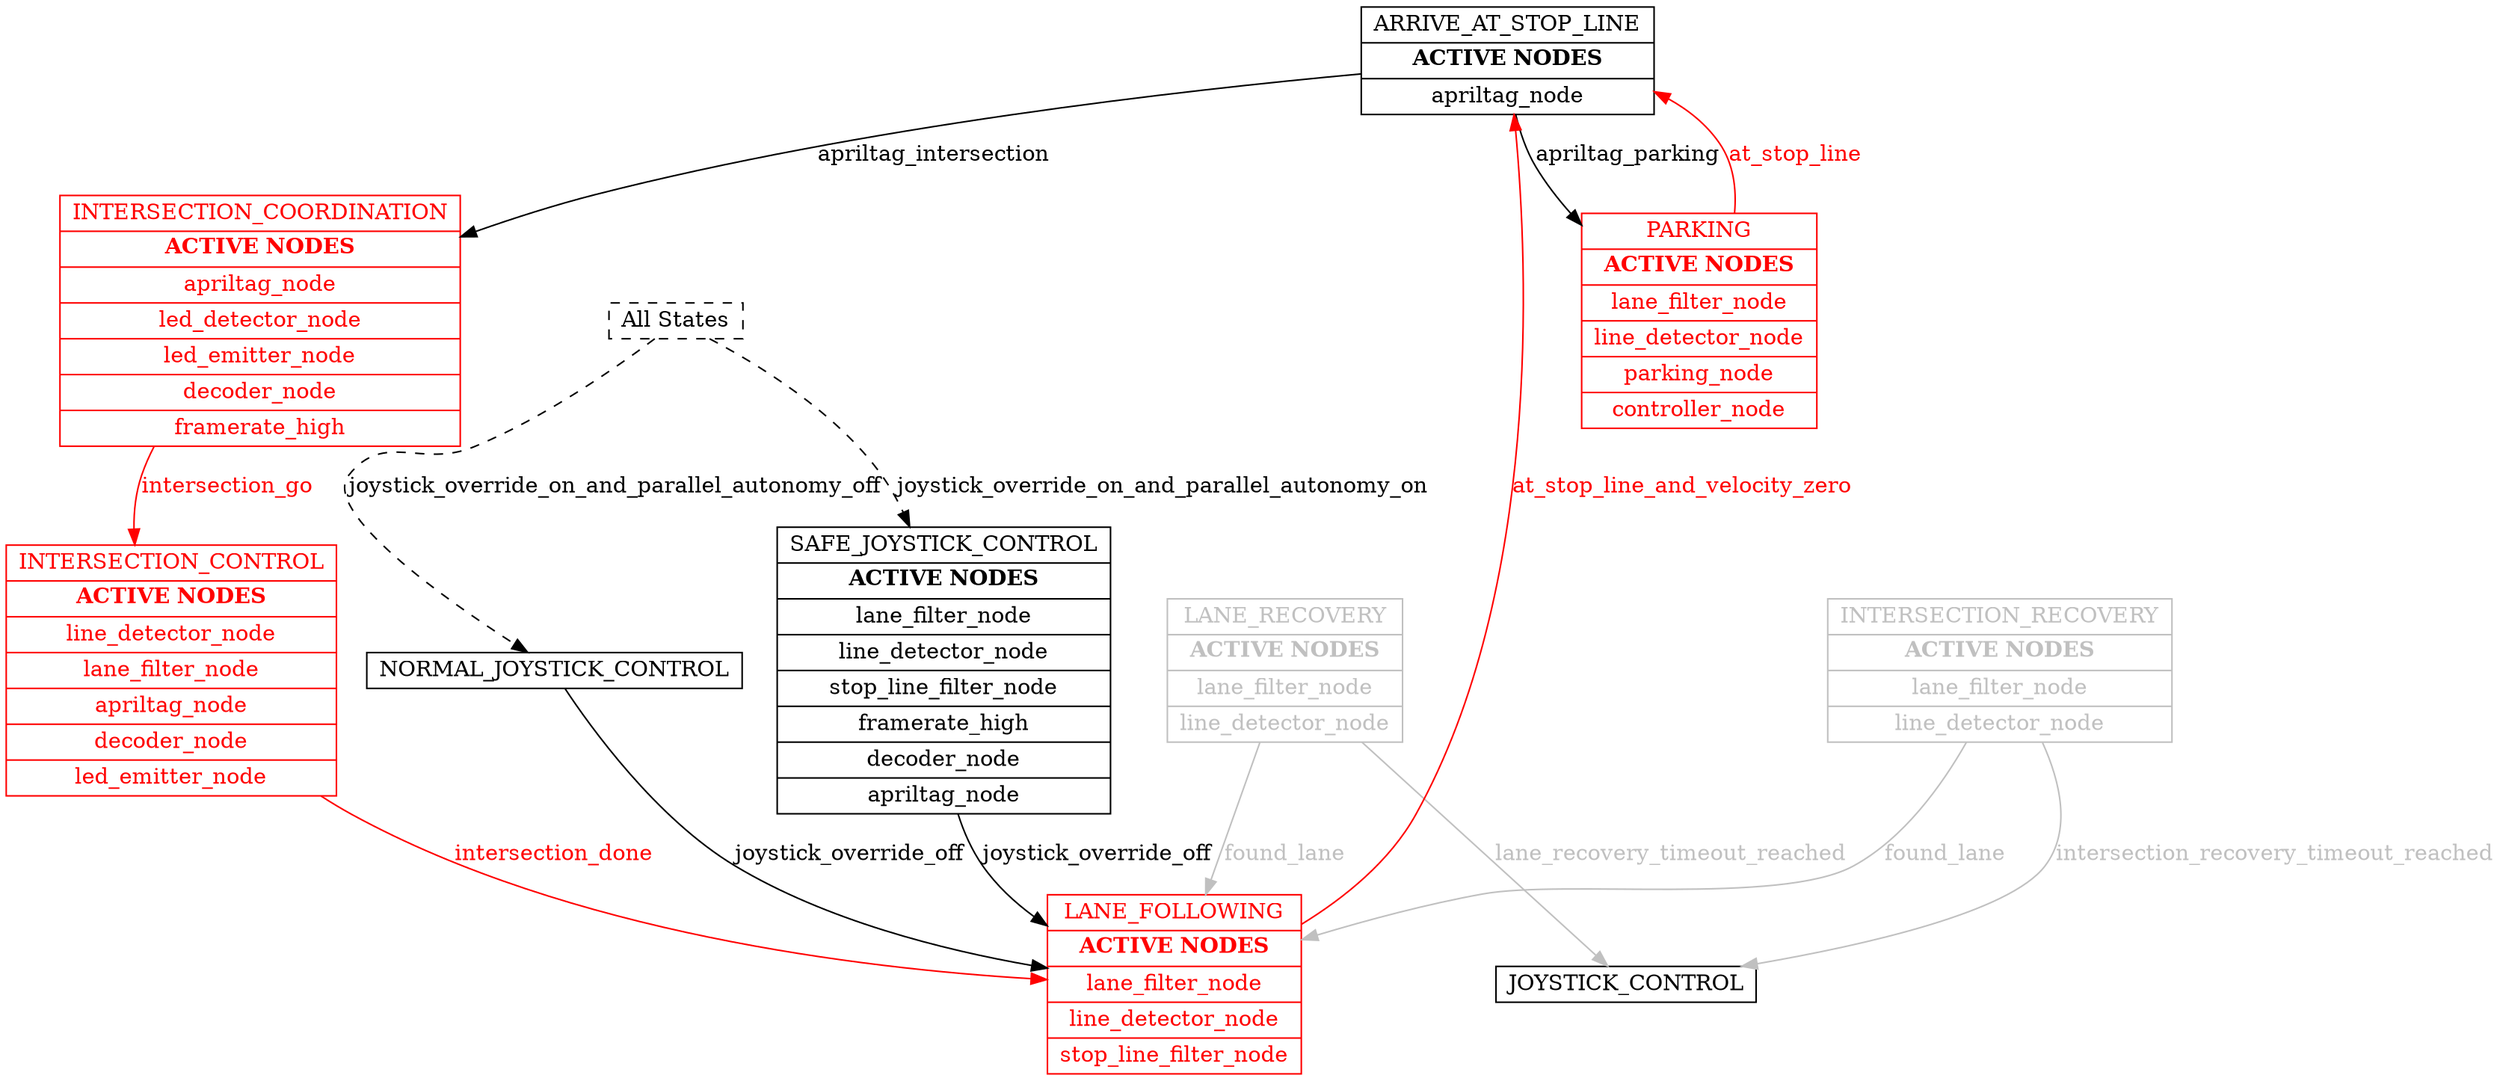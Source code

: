 // default_detailed.yaml
digraph {
	node [height=.1 shape=record]
	ARRIVE_AT_STOP_LINE [label=<{ ARRIVE_AT_STOP_LINE | <B> ACTIVE NODES </B> | apriltag_node }> color=black fontcolor=black]
	INTERSECTION_CONTROL [label=<{ INTERSECTION_CONTROL | <B> ACTIVE NODES </B> | line_detector_node | lane_filter_node | apriltag_node | decoder_node | led_emitter_node }> color=red fontcolor=red]
	INTERSECTION_COORDINATION [label=<{ INTERSECTION_COORDINATION | <B> ACTIVE NODES </B> | apriltag_node | led_detector_node | led_emitter_node | decoder_node | framerate_high }> color=red fontcolor=red]
	LANE_RECOVERY [label=<{ LANE_RECOVERY | <B> ACTIVE NODES </B> | lane_filter_node | line_detector_node }> color=gray fontcolor=gray]
	NORMAL_JOYSTICK_CONTROL [label=NORMAL_JOYSTICK_CONTROL color=black fontcolor=black]
	SAFE_JOYSTICK_CONTROL [label=<{ SAFE_JOYSTICK_CONTROL | <B> ACTIVE NODES </B> | lane_filter_node | line_detector_node | stop_line_filter_node | framerate_high | decoder_node | apriltag_node }> color=black fontcolor=black]
	INTERSECTION_RECOVERY [label=<{ INTERSECTION_RECOVERY | <B> ACTIVE NODES </B> | lane_filter_node | line_detector_node }> color=gray fontcolor=gray]
	PARKING [label=<{ PARKING | <B> ACTIVE NODES </B> | lane_filter_node | line_detector_node | parking_node | controller_node }> color=red fontcolor=red]
	LANE_FOLLOWING [label=<{ LANE_FOLLOWING | <B> ACTIVE NODES </B> | lane_filter_node | line_detector_node | stop_line_filter_node }> color=red fontcolor=red]
	ARRIVE_AT_STOP_LINE -> INTERSECTION_COORDINATION [label=apriltag_intersection color=black fontcolor=black]
	ARRIVE_AT_STOP_LINE -> PARKING [label=apriltag_parking color=black fontcolor=black]
	INTERSECTION_CONTROL -> LANE_FOLLOWING [label=intersection_done color=red fontcolor=red]
	INTERSECTION_COORDINATION -> INTERSECTION_CONTROL [label=intersection_go color=red fontcolor=red]
	LANE_RECOVERY -> JOYSTICK_CONTROL [label=lane_recovery_timeout_reached color=gray fontcolor=gray]
	LANE_RECOVERY -> LANE_FOLLOWING [label=found_lane color=gray fontcolor=gray]
	NORMAL_JOYSTICK_CONTROL -> LANE_FOLLOWING [label=joystick_override_off color=black fontcolor=black]
	SAFE_JOYSTICK_CONTROL -> LANE_FOLLOWING [label=joystick_override_off color=black fontcolor=black]
	INTERSECTION_RECOVERY -> JOYSTICK_CONTROL [label=intersection_recovery_timeout_reached color=gray fontcolor=gray]
	INTERSECTION_RECOVERY -> LANE_FOLLOWING [label=found_lane color=gray fontcolor=gray]
	PARKING -> ARRIVE_AT_STOP_LINE [label=at_stop_line color=red fontcolor=red]
	LANE_FOLLOWING -> ARRIVE_AT_STOP_LINE [label=at_stop_line_and_velocity_zero color=red fontcolor=red]
	ALL_STATES [label="All States" style=dashed]
	ALL_STATES -> NORMAL_JOYSTICK_CONTROL [label=joystick_override_on_and_parallel_autonomy_off concentrate=false style=dashed]
	ALL_STATES -> SAFE_JOYSTICK_CONTROL [label=joystick_override_on_and_parallel_autonomy_on concentrate=false style=dashed]
}